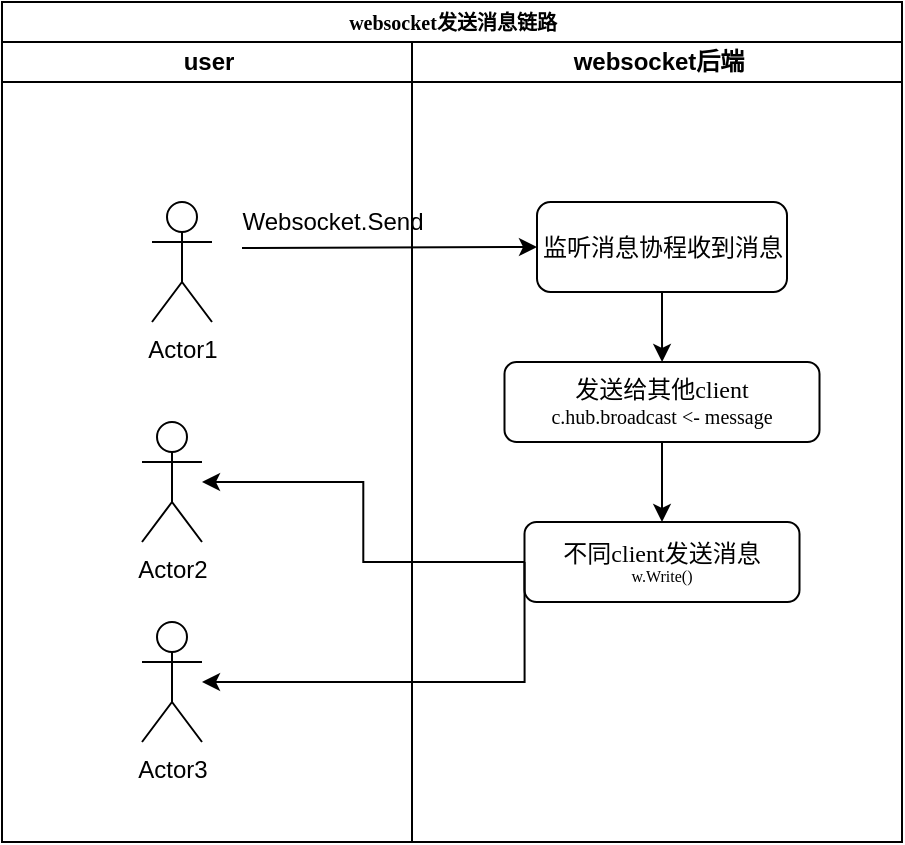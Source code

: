 <mxfile version="15.5.4" type="embed"><diagram id="JEqR1ZIYFnEfZMCUsHCR" name="Page-1"><mxGraphModel dx="795" dy="512" grid="1" gridSize="10" guides="1" tooltips="1" connect="1" arrows="1" fold="1" page="1" pageScale="1" pageWidth="827" pageHeight="1169" math="0" shadow="0"><root><mxCell id="0"/><mxCell id="1" parent="0"/><mxCell id="wrNmaZZdg3NfsRJvNCuY-1" value="&lt;font style=&quot;font-size: 10px&quot;&gt;websocket发送消息链路&lt;/font&gt;" style="swimlane;html=1;childLayout=stackLayout;startSize=20;rounded=0;shadow=0;labelBackgroundColor=none;strokeWidth=1;fontFamily=Verdana;fontSize=8;align=center;" parent="1" vertex="1"><mxGeometry x="70" y="40" width="450" height="420" as="geometry"/></mxCell><mxCell id="wrNmaZZdg3NfsRJvNCuY-2" value="user" style="swimlane;html=1;startSize=20;" parent="wrNmaZZdg3NfsRJvNCuY-1" vertex="1"><mxGeometry y="20" width="205" height="400" as="geometry"/></mxCell><mxCell id="wrNmaZZdg3NfsRJvNCuY-3" value="Actor2" style="shape=umlActor;verticalLabelPosition=bottom;verticalAlign=top;html=1;outlineConnect=0;" parent="wrNmaZZdg3NfsRJvNCuY-2" vertex="1"><mxGeometry x="70" y="190" width="30" height="60" as="geometry"/></mxCell><mxCell id="42" value="Websocket.Send" style="text;html=1;align=center;verticalAlign=middle;resizable=0;points=[];autosize=1;strokeColor=none;fillColor=none;" vertex="1" parent="wrNmaZZdg3NfsRJvNCuY-2"><mxGeometry x="110" y="80" width="110" height="20" as="geometry"/></mxCell><mxCell id="43" value="" style="endArrow=classic;html=1;rounded=0;fontSize=14;entryX=0;entryY=0.5;entryDx=0;entryDy=0;" edge="1" parent="wrNmaZZdg3NfsRJvNCuY-2" target="19"><mxGeometry width="50" height="50" relative="1" as="geometry"><mxPoint x="120" y="103" as="sourcePoint"/><mxPoint x="195" y="120" as="targetPoint"/></mxGeometry></mxCell><mxCell id="49" value="Actor3" style="shape=umlActor;verticalLabelPosition=bottom;verticalAlign=top;html=1;outlineConnect=0;" vertex="1" parent="wrNmaZZdg3NfsRJvNCuY-2"><mxGeometry x="70" y="290" width="30" height="60" as="geometry"/></mxCell><mxCell id="wrNmaZZdg3NfsRJvNCuY-49" value="websocket后端" style="swimlane;html=1;startSize=20;" parent="wrNmaZZdg3NfsRJvNCuY-1" vertex="1"><mxGeometry x="205" y="20" width="245" height="400" as="geometry"/></mxCell><mxCell id="19" value="&lt;font style=&quot;font-size: 12px&quot;&gt;&lt;pre style=&quot;background-color: rgb(255 , 255 , 255) ; font-family: &amp;#34;jetbrains mono&amp;#34; , monospace&quot;&gt;监听消息协程收到消息&lt;/pre&gt;&lt;/font&gt;" style="rounded=1;whiteSpace=wrap;html=1;shadow=0;labelBackgroundColor=none;strokeWidth=1;fontFamily=Verdana;fontSize=8;align=center;" parent="wrNmaZZdg3NfsRJvNCuY-49" vertex="1"><mxGeometry x="62.5" y="80" width="125" height="45" as="geometry"/></mxCell><mxCell id="31" value="&lt;font&gt;&lt;font&gt;&lt;font style=&quot;font-size: 12px&quot;&gt;发送给其他client&lt;/font&gt;&lt;br&gt;&lt;font style=&quot;font-size: 10px&quot;&gt;c.hub.broadcast &amp;lt;- message&lt;/font&gt;&lt;/font&gt;&lt;br&gt;&lt;/font&gt;" style="rounded=1;whiteSpace=wrap;html=1;shadow=0;labelBackgroundColor=none;strokeWidth=1;fontFamily=Verdana;fontSize=8;align=center;" parent="wrNmaZZdg3NfsRJvNCuY-49" vertex="1"><mxGeometry x="46.25" y="160" width="157.5" height="40" as="geometry"/></mxCell><mxCell id="30" style="edgeStyle=orthogonalEdgeStyle;rounded=0;orthogonalLoop=1;jettySize=auto;html=1;exitX=0.5;exitY=1;exitDx=0;exitDy=0;fontSize=12;fontColor=#000000;" parent="wrNmaZZdg3NfsRJvNCuY-49" source="19" target="31" edge="1"><mxGeometry relative="1" as="geometry"><mxPoint x="124.667" y="155" as="targetPoint"/></mxGeometry></mxCell><mxCell id="37" value="&lt;font&gt;&lt;font style=&quot;font-size: 12px&quot;&gt;不同client发送消息&lt;br&gt;&lt;/font&gt;w.Write()&lt;br&gt;&lt;/font&gt;" style="rounded=1;whiteSpace=wrap;html=1;shadow=0;labelBackgroundColor=none;strokeWidth=1;fontFamily=Verdana;fontSize=8;align=center;" parent="wrNmaZZdg3NfsRJvNCuY-49" vertex="1"><mxGeometry x="56.25" y="240" width="137.5" height="40" as="geometry"/></mxCell><mxCell id="36" style="edgeStyle=orthogonalEdgeStyle;rounded=0;orthogonalLoop=1;jettySize=auto;html=1;exitX=0.5;exitY=1;exitDx=0;exitDy=0;fontSize=10;fontColor=#000000;entryX=0.5;entryY=0;entryDx=0;entryDy=0;" parent="wrNmaZZdg3NfsRJvNCuY-49" source="31" target="37" edge="1"><mxGeometry relative="1" as="geometry"><mxPoint x="124.667" y="255" as="targetPoint"/><Array as="points"/></mxGeometry></mxCell><mxCell id="52" style="edgeStyle=orthogonalEdgeStyle;rounded=0;orthogonalLoop=1;jettySize=auto;html=1;exitX=0;exitY=0.5;exitDx=0;exitDy=0;fontSize=10;fontColor=#000000;" edge="1" parent="wrNmaZZdg3NfsRJvNCuY-1" source="37" target="wrNmaZZdg3NfsRJvNCuY-3"><mxGeometry relative="1" as="geometry"/></mxCell><mxCell id="55" style="edgeStyle=orthogonalEdgeStyle;rounded=0;orthogonalLoop=1;jettySize=auto;html=1;exitX=0;exitY=0.5;exitDx=0;exitDy=0;fontSize=10;fontColor=#000000;" edge="1" parent="wrNmaZZdg3NfsRJvNCuY-1" source="37" target="49"><mxGeometry relative="1" as="geometry"><mxPoint x="110" y="350.0" as="targetPoint"/><Array as="points"><mxPoint x="261" y="340"/></Array></mxGeometry></mxCell><mxCell id="48" value="Actor1" style="shape=umlActor;verticalLabelPosition=bottom;verticalAlign=top;html=1;outlineConnect=0;" vertex="1" parent="1"><mxGeometry x="145" y="140" width="30" height="60" as="geometry"/></mxCell></root></mxGraphModel></diagram></mxfile>